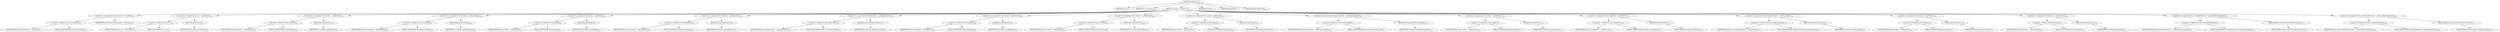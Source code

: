 digraph "setJavac" {  
"84" [label = <(METHOD,setJavac)<SUB>100</SUB>> ]
"4" [label = <(PARAM,this)<SUB>100</SUB>> ]
"85" [label = <(PARAM,Javac attributes)<SUB>100</SUB>> ]
"86" [label = <(BLOCK,&lt;empty&gt;,&lt;empty&gt;)<SUB>100</SUB>> ]
"87" [label = <(&lt;operator&gt;.assignment,this.attributes = attributes)<SUB>101</SUB>> ]
"88" [label = <(&lt;operator&gt;.fieldAccess,this.attributes)<SUB>101</SUB>> ]
"3" [label = <(IDENTIFIER,this,this.attributes = attributes)<SUB>101</SUB>> ]
"89" [label = <(FIELD_IDENTIFIER,attributes,attributes)<SUB>101</SUB>> ]
"90" [label = <(IDENTIFIER,attributes,this.attributes = attributes)<SUB>101</SUB>> ]
"91" [label = <(&lt;operator&gt;.assignment,this.src = getSrcdir())<SUB>102</SUB>> ]
"92" [label = <(&lt;operator&gt;.fieldAccess,this.src)<SUB>102</SUB>> ]
"93" [label = <(IDENTIFIER,this,this.src = getSrcdir())<SUB>102</SUB>> ]
"94" [label = <(FIELD_IDENTIFIER,src,src)<SUB>102</SUB>> ]
"95" [label = <(getSrcdir,getSrcdir())<SUB>102</SUB>> ]
"96" [label = <(IDENTIFIER,attributes,getSrcdir())<SUB>102</SUB>> ]
"97" [label = <(&lt;operator&gt;.assignment,this.destDir = getDestdir())<SUB>103</SUB>> ]
"98" [label = <(&lt;operator&gt;.fieldAccess,this.destDir)<SUB>103</SUB>> ]
"99" [label = <(IDENTIFIER,this,this.destDir = getDestdir())<SUB>103</SUB>> ]
"100" [label = <(FIELD_IDENTIFIER,destDir,destDir)<SUB>103</SUB>> ]
"101" [label = <(getDestdir,getDestdir())<SUB>103</SUB>> ]
"102" [label = <(IDENTIFIER,attributes,getDestdir())<SUB>103</SUB>> ]
"103" [label = <(&lt;operator&gt;.assignment,this.encoding = getEncoding())<SUB>104</SUB>> ]
"104" [label = <(&lt;operator&gt;.fieldAccess,this.encoding)<SUB>104</SUB>> ]
"105" [label = <(IDENTIFIER,this,this.encoding = getEncoding())<SUB>104</SUB>> ]
"106" [label = <(FIELD_IDENTIFIER,encoding,encoding)<SUB>104</SUB>> ]
"107" [label = <(getEncoding,getEncoding())<SUB>104</SUB>> ]
"108" [label = <(IDENTIFIER,attributes,getEncoding())<SUB>104</SUB>> ]
"109" [label = <(&lt;operator&gt;.assignment,this.debug = getDebug())<SUB>105</SUB>> ]
"110" [label = <(&lt;operator&gt;.fieldAccess,this.debug)<SUB>105</SUB>> ]
"111" [label = <(IDENTIFIER,this,this.debug = getDebug())<SUB>105</SUB>> ]
"112" [label = <(FIELD_IDENTIFIER,debug,debug)<SUB>105</SUB>> ]
"113" [label = <(getDebug,getDebug())<SUB>105</SUB>> ]
"114" [label = <(IDENTIFIER,attributes,getDebug())<SUB>105</SUB>> ]
"115" [label = <(&lt;operator&gt;.assignment,this.optimize = getOptimize())<SUB>106</SUB>> ]
"116" [label = <(&lt;operator&gt;.fieldAccess,this.optimize)<SUB>106</SUB>> ]
"117" [label = <(IDENTIFIER,this,this.optimize = getOptimize())<SUB>106</SUB>> ]
"118" [label = <(FIELD_IDENTIFIER,optimize,optimize)<SUB>106</SUB>> ]
"119" [label = <(getOptimize,getOptimize())<SUB>106</SUB>> ]
"120" [label = <(IDENTIFIER,attributes,getOptimize())<SUB>106</SUB>> ]
"121" [label = <(&lt;operator&gt;.assignment,this.deprecation = getDeprecation())<SUB>107</SUB>> ]
"122" [label = <(&lt;operator&gt;.fieldAccess,this.deprecation)<SUB>107</SUB>> ]
"123" [label = <(IDENTIFIER,this,this.deprecation = getDeprecation())<SUB>107</SUB>> ]
"124" [label = <(FIELD_IDENTIFIER,deprecation,deprecation)<SUB>107</SUB>> ]
"125" [label = <(getDeprecation,getDeprecation())<SUB>107</SUB>> ]
"126" [label = <(IDENTIFIER,attributes,getDeprecation())<SUB>107</SUB>> ]
"127" [label = <(&lt;operator&gt;.assignment,this.depend = getDepend())<SUB>108</SUB>> ]
"128" [label = <(&lt;operator&gt;.fieldAccess,this.depend)<SUB>108</SUB>> ]
"129" [label = <(IDENTIFIER,this,this.depend = getDepend())<SUB>108</SUB>> ]
"130" [label = <(FIELD_IDENTIFIER,depend,depend)<SUB>108</SUB>> ]
"131" [label = <(getDepend,getDepend())<SUB>108</SUB>> ]
"132" [label = <(IDENTIFIER,attributes,getDepend())<SUB>108</SUB>> ]
"133" [label = <(&lt;operator&gt;.assignment,this.verbose = getVerbose())<SUB>109</SUB>> ]
"134" [label = <(&lt;operator&gt;.fieldAccess,this.verbose)<SUB>109</SUB>> ]
"135" [label = <(IDENTIFIER,this,this.verbose = getVerbose())<SUB>109</SUB>> ]
"136" [label = <(FIELD_IDENTIFIER,verbose,verbose)<SUB>109</SUB>> ]
"137" [label = <(getVerbose,getVerbose())<SUB>109</SUB>> ]
"138" [label = <(IDENTIFIER,attributes,getVerbose())<SUB>109</SUB>> ]
"139" [label = <(&lt;operator&gt;.assignment,this.target = getTarget())<SUB>110</SUB>> ]
"140" [label = <(&lt;operator&gt;.fieldAccess,this.target)<SUB>110</SUB>> ]
"141" [label = <(IDENTIFIER,this,this.target = getTarget())<SUB>110</SUB>> ]
"142" [label = <(FIELD_IDENTIFIER,target,target)<SUB>110</SUB>> ]
"143" [label = <(getTarget,getTarget())<SUB>110</SUB>> ]
"144" [label = <(IDENTIFIER,attributes,getTarget())<SUB>110</SUB>> ]
"145" [label = <(&lt;operator&gt;.assignment,this.bootclasspath = getBootclasspath())<SUB>111</SUB>> ]
"146" [label = <(&lt;operator&gt;.fieldAccess,this.bootclasspath)<SUB>111</SUB>> ]
"147" [label = <(IDENTIFIER,this,this.bootclasspath = getBootclasspath())<SUB>111</SUB>> ]
"148" [label = <(FIELD_IDENTIFIER,bootclasspath,bootclasspath)<SUB>111</SUB>> ]
"149" [label = <(getBootclasspath,getBootclasspath())<SUB>111</SUB>> ]
"150" [label = <(IDENTIFIER,attributes,getBootclasspath())<SUB>111</SUB>> ]
"151" [label = <(&lt;operator&gt;.assignment,this.extdirs = getExtdirs())<SUB>112</SUB>> ]
"152" [label = <(&lt;operator&gt;.fieldAccess,this.extdirs)<SUB>112</SUB>> ]
"153" [label = <(IDENTIFIER,this,this.extdirs = getExtdirs())<SUB>112</SUB>> ]
"154" [label = <(FIELD_IDENTIFIER,extdirs,extdirs)<SUB>112</SUB>> ]
"155" [label = <(getExtdirs,getExtdirs())<SUB>112</SUB>> ]
"156" [label = <(IDENTIFIER,attributes,getExtdirs())<SUB>112</SUB>> ]
"157" [label = <(&lt;operator&gt;.assignment,this.compileList = getFileList())<SUB>113</SUB>> ]
"158" [label = <(&lt;operator&gt;.fieldAccess,this.compileList)<SUB>113</SUB>> ]
"159" [label = <(IDENTIFIER,this,this.compileList = getFileList())<SUB>113</SUB>> ]
"160" [label = <(FIELD_IDENTIFIER,compileList,compileList)<SUB>113</SUB>> ]
"161" [label = <(getFileList,getFileList())<SUB>113</SUB>> ]
"162" [label = <(IDENTIFIER,attributes,getFileList())<SUB>113</SUB>> ]
"163" [label = <(&lt;operator&gt;.assignment,this.compileClasspath = getClasspath())<SUB>114</SUB>> ]
"164" [label = <(&lt;operator&gt;.fieldAccess,this.compileClasspath)<SUB>114</SUB>> ]
"165" [label = <(IDENTIFIER,this,this.compileClasspath = getClasspath())<SUB>114</SUB>> ]
"166" [label = <(FIELD_IDENTIFIER,compileClasspath,compileClasspath)<SUB>114</SUB>> ]
"167" [label = <(getClasspath,getClasspath())<SUB>114</SUB>> ]
"168" [label = <(IDENTIFIER,attributes,getClasspath())<SUB>114</SUB>> ]
"169" [label = <(&lt;operator&gt;.assignment,this.project = getProject())<SUB>115</SUB>> ]
"170" [label = <(&lt;operator&gt;.fieldAccess,this.project)<SUB>115</SUB>> ]
"171" [label = <(IDENTIFIER,this,this.project = getProject())<SUB>115</SUB>> ]
"172" [label = <(FIELD_IDENTIFIER,project,project)<SUB>115</SUB>> ]
"173" [label = <(getProject,getProject())<SUB>115</SUB>> ]
"174" [label = <(IDENTIFIER,attributes,getProject())<SUB>115</SUB>> ]
"175" [label = <(&lt;operator&gt;.assignment,this.location = getLocation())<SUB>116</SUB>> ]
"176" [label = <(&lt;operator&gt;.fieldAccess,this.location)<SUB>116</SUB>> ]
"177" [label = <(IDENTIFIER,this,this.location = getLocation())<SUB>116</SUB>> ]
"178" [label = <(FIELD_IDENTIFIER,location,location)<SUB>116</SUB>> ]
"179" [label = <(getLocation,getLocation())<SUB>116</SUB>> ]
"180" [label = <(IDENTIFIER,attributes,getLocation())<SUB>116</SUB>> ]
"181" [label = <(&lt;operator&gt;.assignment,this.includeAntRuntime = getIncludeantruntime())<SUB>117</SUB>> ]
"182" [label = <(&lt;operator&gt;.fieldAccess,this.includeAntRuntime)<SUB>117</SUB>> ]
"183" [label = <(IDENTIFIER,this,this.includeAntRuntime = getIncludeantruntime())<SUB>117</SUB>> ]
"184" [label = <(FIELD_IDENTIFIER,includeAntRuntime,includeAntRuntime)<SUB>117</SUB>> ]
"185" [label = <(getIncludeantruntime,getIncludeantruntime())<SUB>117</SUB>> ]
"186" [label = <(IDENTIFIER,attributes,getIncludeantruntime())<SUB>117</SUB>> ]
"187" [label = <(&lt;operator&gt;.assignment,this.includeJavaRuntime = getIncludejavaruntime())<SUB>118</SUB>> ]
"188" [label = <(&lt;operator&gt;.fieldAccess,this.includeJavaRuntime)<SUB>118</SUB>> ]
"189" [label = <(IDENTIFIER,this,this.includeJavaRuntime = getIncludejavaruntime())<SUB>118</SUB>> ]
"190" [label = <(FIELD_IDENTIFIER,includeJavaRuntime,includeJavaRuntime)<SUB>118</SUB>> ]
"191" [label = <(getIncludejavaruntime,getIncludejavaruntime())<SUB>118</SUB>> ]
"192" [label = <(IDENTIFIER,attributes,getIncludejavaruntime())<SUB>118</SUB>> ]
"193" [label = <(MODIFIER,PUBLIC)> ]
"194" [label = <(MODIFIER,VIRTUAL)> ]
"195" [label = <(METHOD_RETURN,void)<SUB>100</SUB>> ]
  "84" -> "4" 
  "84" -> "85" 
  "84" -> "86" 
  "84" -> "193" 
  "84" -> "194" 
  "84" -> "195" 
  "86" -> "87" 
  "86" -> "91" 
  "86" -> "97" 
  "86" -> "103" 
  "86" -> "109" 
  "86" -> "115" 
  "86" -> "121" 
  "86" -> "127" 
  "86" -> "133" 
  "86" -> "139" 
  "86" -> "145" 
  "86" -> "151" 
  "86" -> "157" 
  "86" -> "163" 
  "86" -> "169" 
  "86" -> "175" 
  "86" -> "181" 
  "86" -> "187" 
  "87" -> "88" 
  "87" -> "90" 
  "88" -> "3" 
  "88" -> "89" 
  "91" -> "92" 
  "91" -> "95" 
  "92" -> "93" 
  "92" -> "94" 
  "95" -> "96" 
  "97" -> "98" 
  "97" -> "101" 
  "98" -> "99" 
  "98" -> "100" 
  "101" -> "102" 
  "103" -> "104" 
  "103" -> "107" 
  "104" -> "105" 
  "104" -> "106" 
  "107" -> "108" 
  "109" -> "110" 
  "109" -> "113" 
  "110" -> "111" 
  "110" -> "112" 
  "113" -> "114" 
  "115" -> "116" 
  "115" -> "119" 
  "116" -> "117" 
  "116" -> "118" 
  "119" -> "120" 
  "121" -> "122" 
  "121" -> "125" 
  "122" -> "123" 
  "122" -> "124" 
  "125" -> "126" 
  "127" -> "128" 
  "127" -> "131" 
  "128" -> "129" 
  "128" -> "130" 
  "131" -> "132" 
  "133" -> "134" 
  "133" -> "137" 
  "134" -> "135" 
  "134" -> "136" 
  "137" -> "138" 
  "139" -> "140" 
  "139" -> "143" 
  "140" -> "141" 
  "140" -> "142" 
  "143" -> "144" 
  "145" -> "146" 
  "145" -> "149" 
  "146" -> "147" 
  "146" -> "148" 
  "149" -> "150" 
  "151" -> "152" 
  "151" -> "155" 
  "152" -> "153" 
  "152" -> "154" 
  "155" -> "156" 
  "157" -> "158" 
  "157" -> "161" 
  "158" -> "159" 
  "158" -> "160" 
  "161" -> "162" 
  "163" -> "164" 
  "163" -> "167" 
  "164" -> "165" 
  "164" -> "166" 
  "167" -> "168" 
  "169" -> "170" 
  "169" -> "173" 
  "170" -> "171" 
  "170" -> "172" 
  "173" -> "174" 
  "175" -> "176" 
  "175" -> "179" 
  "176" -> "177" 
  "176" -> "178" 
  "179" -> "180" 
  "181" -> "182" 
  "181" -> "185" 
  "182" -> "183" 
  "182" -> "184" 
  "185" -> "186" 
  "187" -> "188" 
  "187" -> "191" 
  "188" -> "189" 
  "188" -> "190" 
  "191" -> "192" 
}
